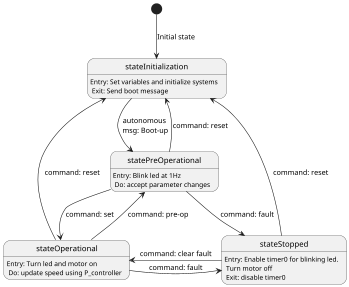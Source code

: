 @startuml
'https://plantuml.com/state-diagram

scale 350 width

stateInitialization:        Entry: Set variables and initialize systems\n Exit: Send boot message
statePreOperational:        Entry: Blink led at 1Hz  \n Do: accept parameter changes
stateOperational:           Entry: Turn led and motor on\n Do: update speed using P_controller
stateStopped:               Entry: Enable timer0 for blinking led.\n Turn motor off\n Exit: disable timer0

[*]-down->stateInitialization: Initial state
stateInitialization -down-> statePreOperational: autonomous\n msg: Boot-up
statePreOperational -up-> stateInitialization: command: reset
statePreOperational -down-> stateOperational: command: set
statePreOperational -down-> stateStopped: command: fault
stateOperational -up-> statePreOperational: command: pre-op
stateOperational -up-> stateInitialization: command: reset
stateOperational -right-> stateStopped: command: fault
stateStopped -right-> stateOperational: command: clear fault
stateStopped -> stateInitialization: command: reset

@enduml